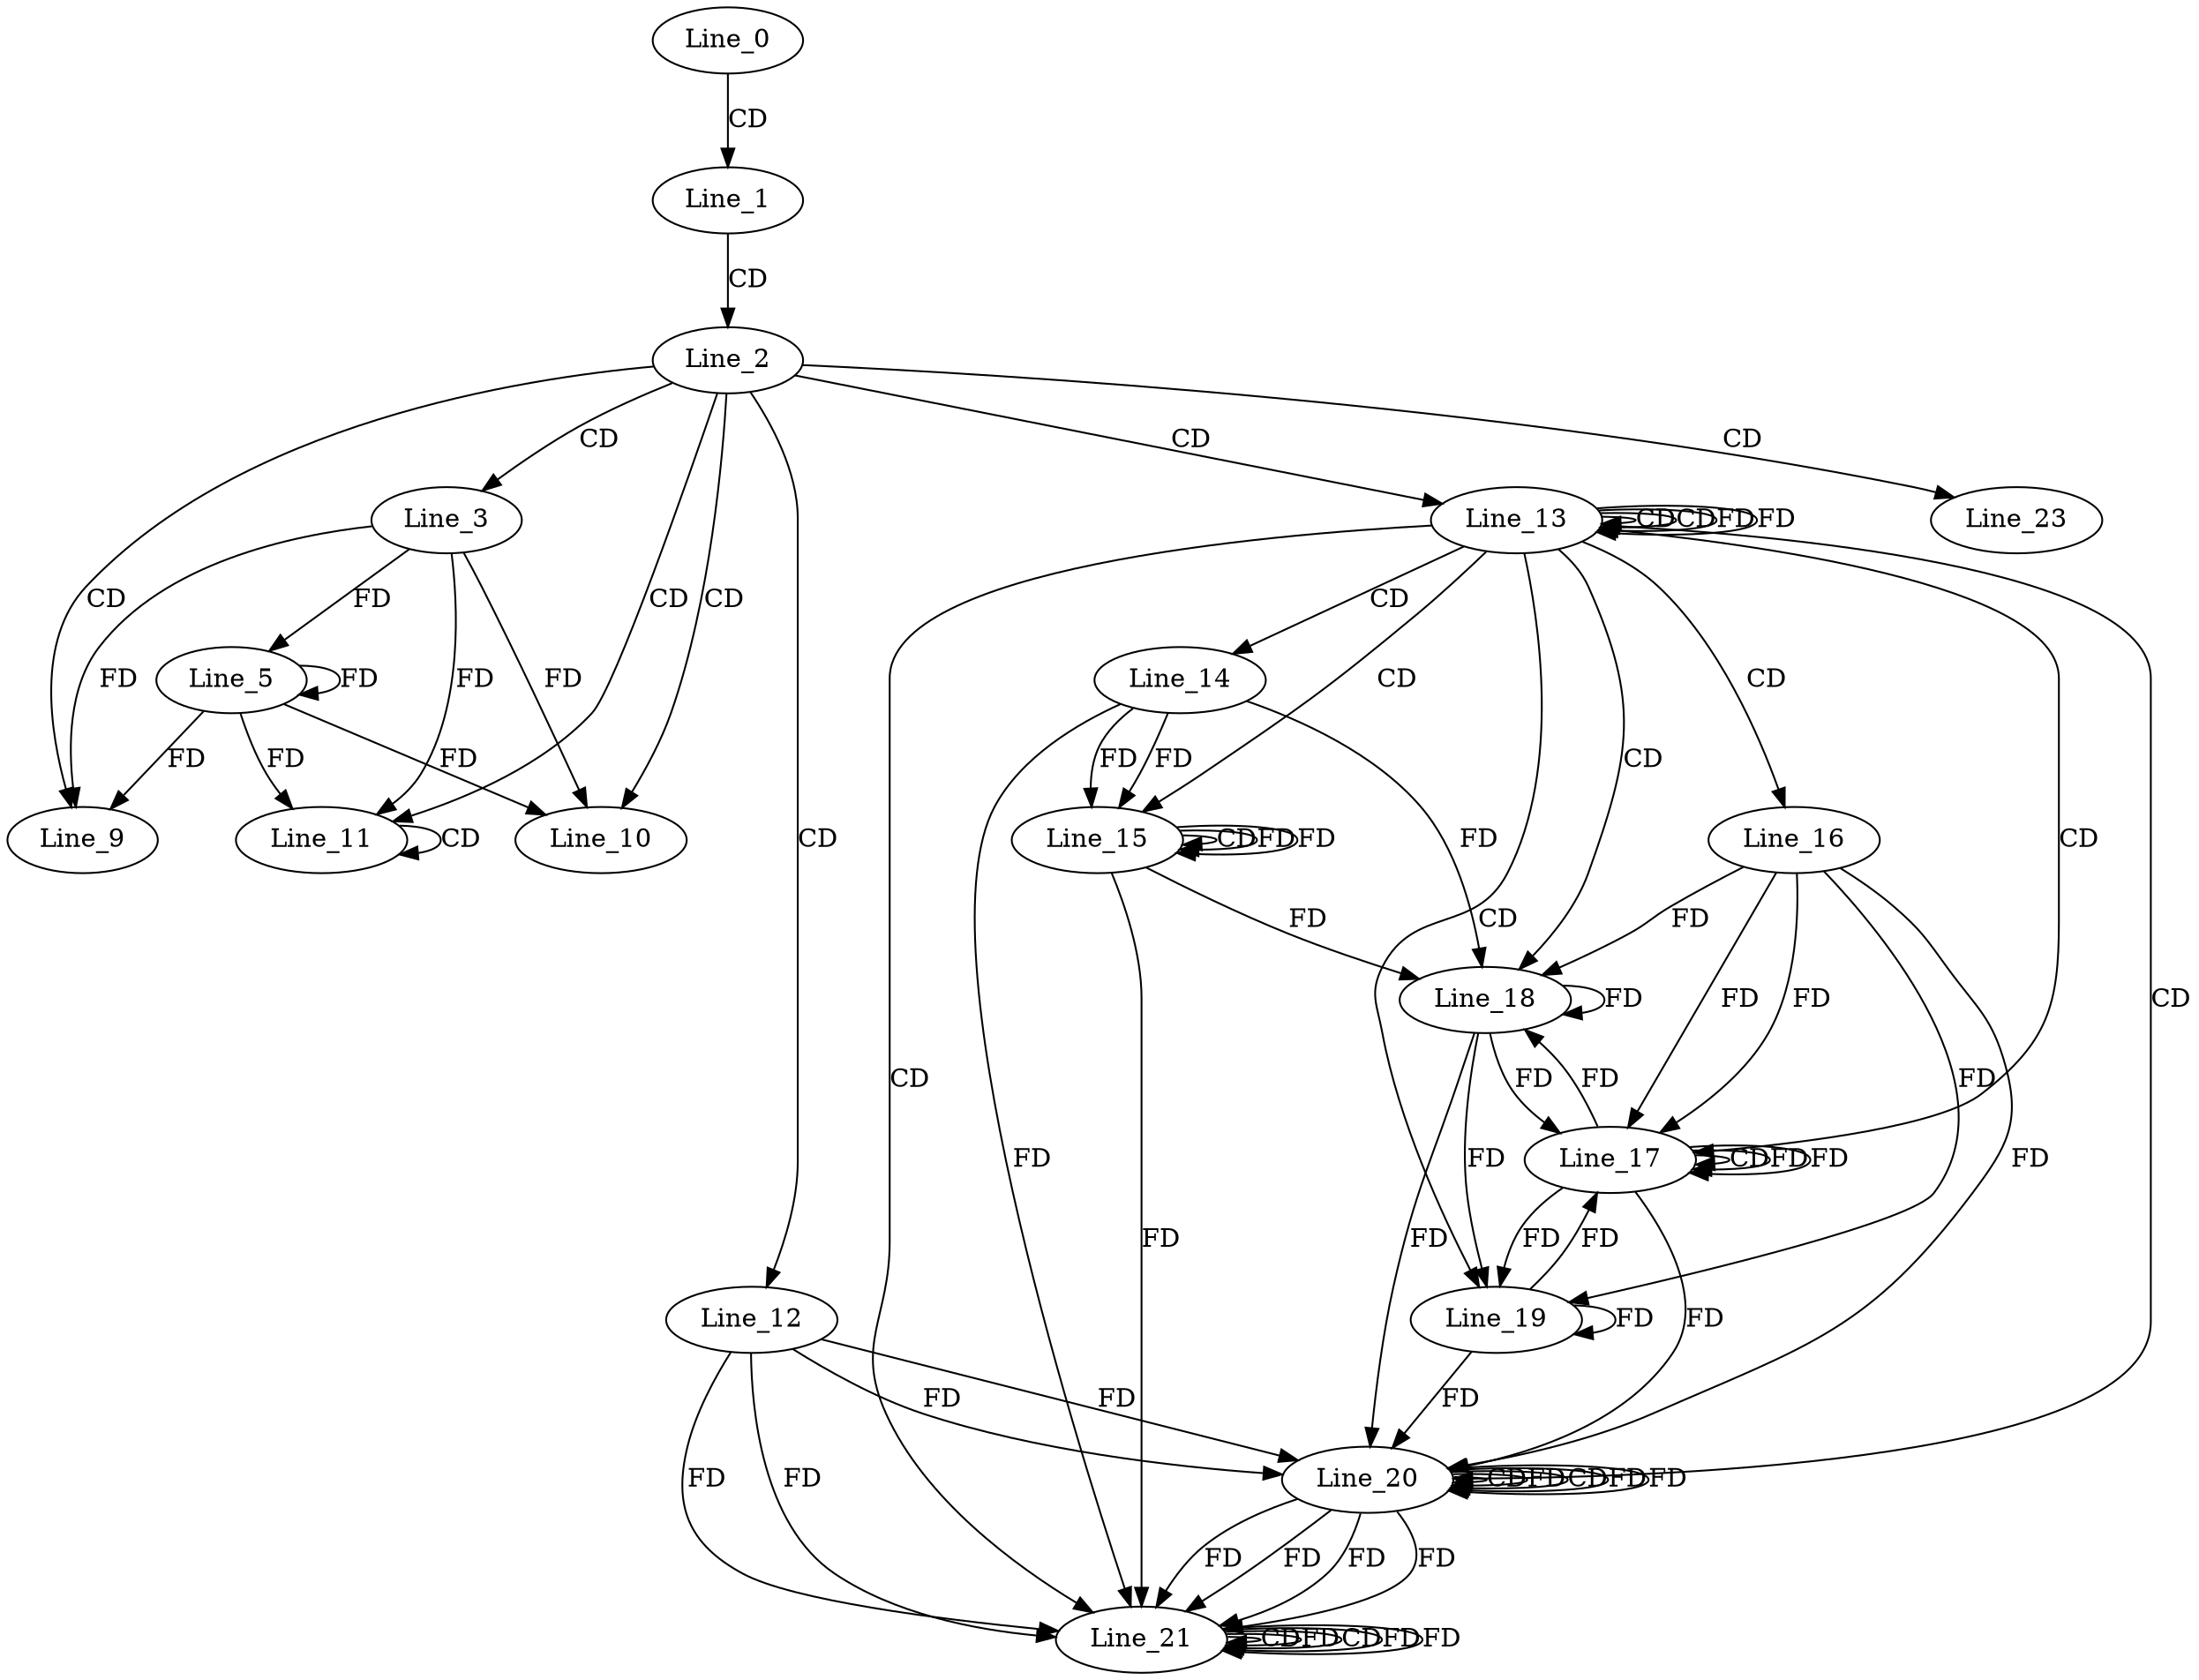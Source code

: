 digraph G {
  Line_0;
  Line_1;
  Line_2;
  Line_3;
  Line_5;
  Line_5;
  Line_9;
  Line_10;
  Line_10;
  Line_11;
  Line_11;
  Line_12;
  Line_13;
  Line_13;
  Line_13;
  Line_14;
  Line_15;
  Line_15;
  Line_16;
  Line_17;
  Line_17;
  Line_18;
  Line_19;
  Line_20;
  Line_20;
  Line_20;
  Line_21;
  Line_21;
  Line_21;
  Line_23;
  Line_0 -> Line_1 [ label="CD" ];
  Line_1 -> Line_2 [ label="CD" ];
  Line_2 -> Line_3 [ label="CD" ];
  Line_3 -> Line_5 [ label="FD" ];
  Line_5 -> Line_5 [ label="FD" ];
  Line_2 -> Line_9 [ label="CD" ];
  Line_3 -> Line_9 [ label="FD" ];
  Line_5 -> Line_9 [ label="FD" ];
  Line_2 -> Line_10 [ label="CD" ];
  Line_3 -> Line_10 [ label="FD" ];
  Line_5 -> Line_10 [ label="FD" ];
  Line_2 -> Line_11 [ label="CD" ];
  Line_11 -> Line_11 [ label="CD" ];
  Line_3 -> Line_11 [ label="FD" ];
  Line_5 -> Line_11 [ label="FD" ];
  Line_2 -> Line_12 [ label="CD" ];
  Line_2 -> Line_13 [ label="CD" ];
  Line_13 -> Line_13 [ label="CD" ];
  Line_13 -> Line_13 [ label="CD" ];
  Line_13 -> Line_13 [ label="FD" ];
  Line_13 -> Line_14 [ label="CD" ];
  Line_13 -> Line_15 [ label="CD" ];
  Line_14 -> Line_15 [ label="FD" ];
  Line_15 -> Line_15 [ label="CD" ];
  Line_14 -> Line_15 [ label="FD" ];
  Line_15 -> Line_15 [ label="FD" ];
  Line_13 -> Line_16 [ label="CD" ];
  Line_13 -> Line_17 [ label="CD" ];
  Line_16 -> Line_17 [ label="FD" ];
  Line_17 -> Line_17 [ label="CD" ];
  Line_16 -> Line_17 [ label="FD" ];
  Line_17 -> Line_17 [ label="FD" ];
  Line_13 -> Line_18 [ label="CD" ];
  Line_16 -> Line_18 [ label="FD" ];
  Line_17 -> Line_18 [ label="FD" ];
  Line_18 -> Line_18 [ label="FD" ];
  Line_14 -> Line_18 [ label="FD" ];
  Line_15 -> Line_18 [ label="FD" ];
  Line_13 -> Line_19 [ label="CD" ];
  Line_16 -> Line_19 [ label="FD" ];
  Line_17 -> Line_19 [ label="FD" ];
  Line_18 -> Line_19 [ label="FD" ];
  Line_19 -> Line_19 [ label="FD" ];
  Line_13 -> Line_20 [ label="CD" ];
  Line_16 -> Line_20 [ label="FD" ];
  Line_17 -> Line_20 [ label="FD" ];
  Line_18 -> Line_20 [ label="FD" ];
  Line_19 -> Line_20 [ label="FD" ];
  Line_20 -> Line_20 [ label="CD" ];
  Line_20 -> Line_20 [ label="FD" ];
  Line_12 -> Line_20 [ label="FD" ];
  Line_20 -> Line_20 [ label="CD" ];
  Line_20 -> Line_20 [ label="FD" ];
  Line_20 -> Line_20 [ label="FD" ];
  Line_12 -> Line_20 [ label="FD" ];
  Line_13 -> Line_21 [ label="CD" ];
  Line_14 -> Line_21 [ label="FD" ];
  Line_15 -> Line_21 [ label="FD" ];
  Line_21 -> Line_21 [ label="CD" ];
  Line_20 -> Line_21 [ label="FD" ];
  Line_20 -> Line_21 [ label="FD" ];
  Line_21 -> Line_21 [ label="FD" ];
  Line_12 -> Line_21 [ label="FD" ];
  Line_21 -> Line_21 [ label="CD" ];
  Line_20 -> Line_21 [ label="FD" ];
  Line_20 -> Line_21 [ label="FD" ];
  Line_21 -> Line_21 [ label="FD" ];
  Line_21 -> Line_21 [ label="FD" ];
  Line_12 -> Line_21 [ label="FD" ];
  Line_2 -> Line_23 [ label="CD" ];
  Line_13 -> Line_13 [ label="FD" ];
  Line_15 -> Line_15 [ label="FD" ];
  Line_17 -> Line_17 [ label="FD" ];
  Line_18 -> Line_17 [ label="FD" ];
  Line_19 -> Line_17 [ label="FD" ];
}

